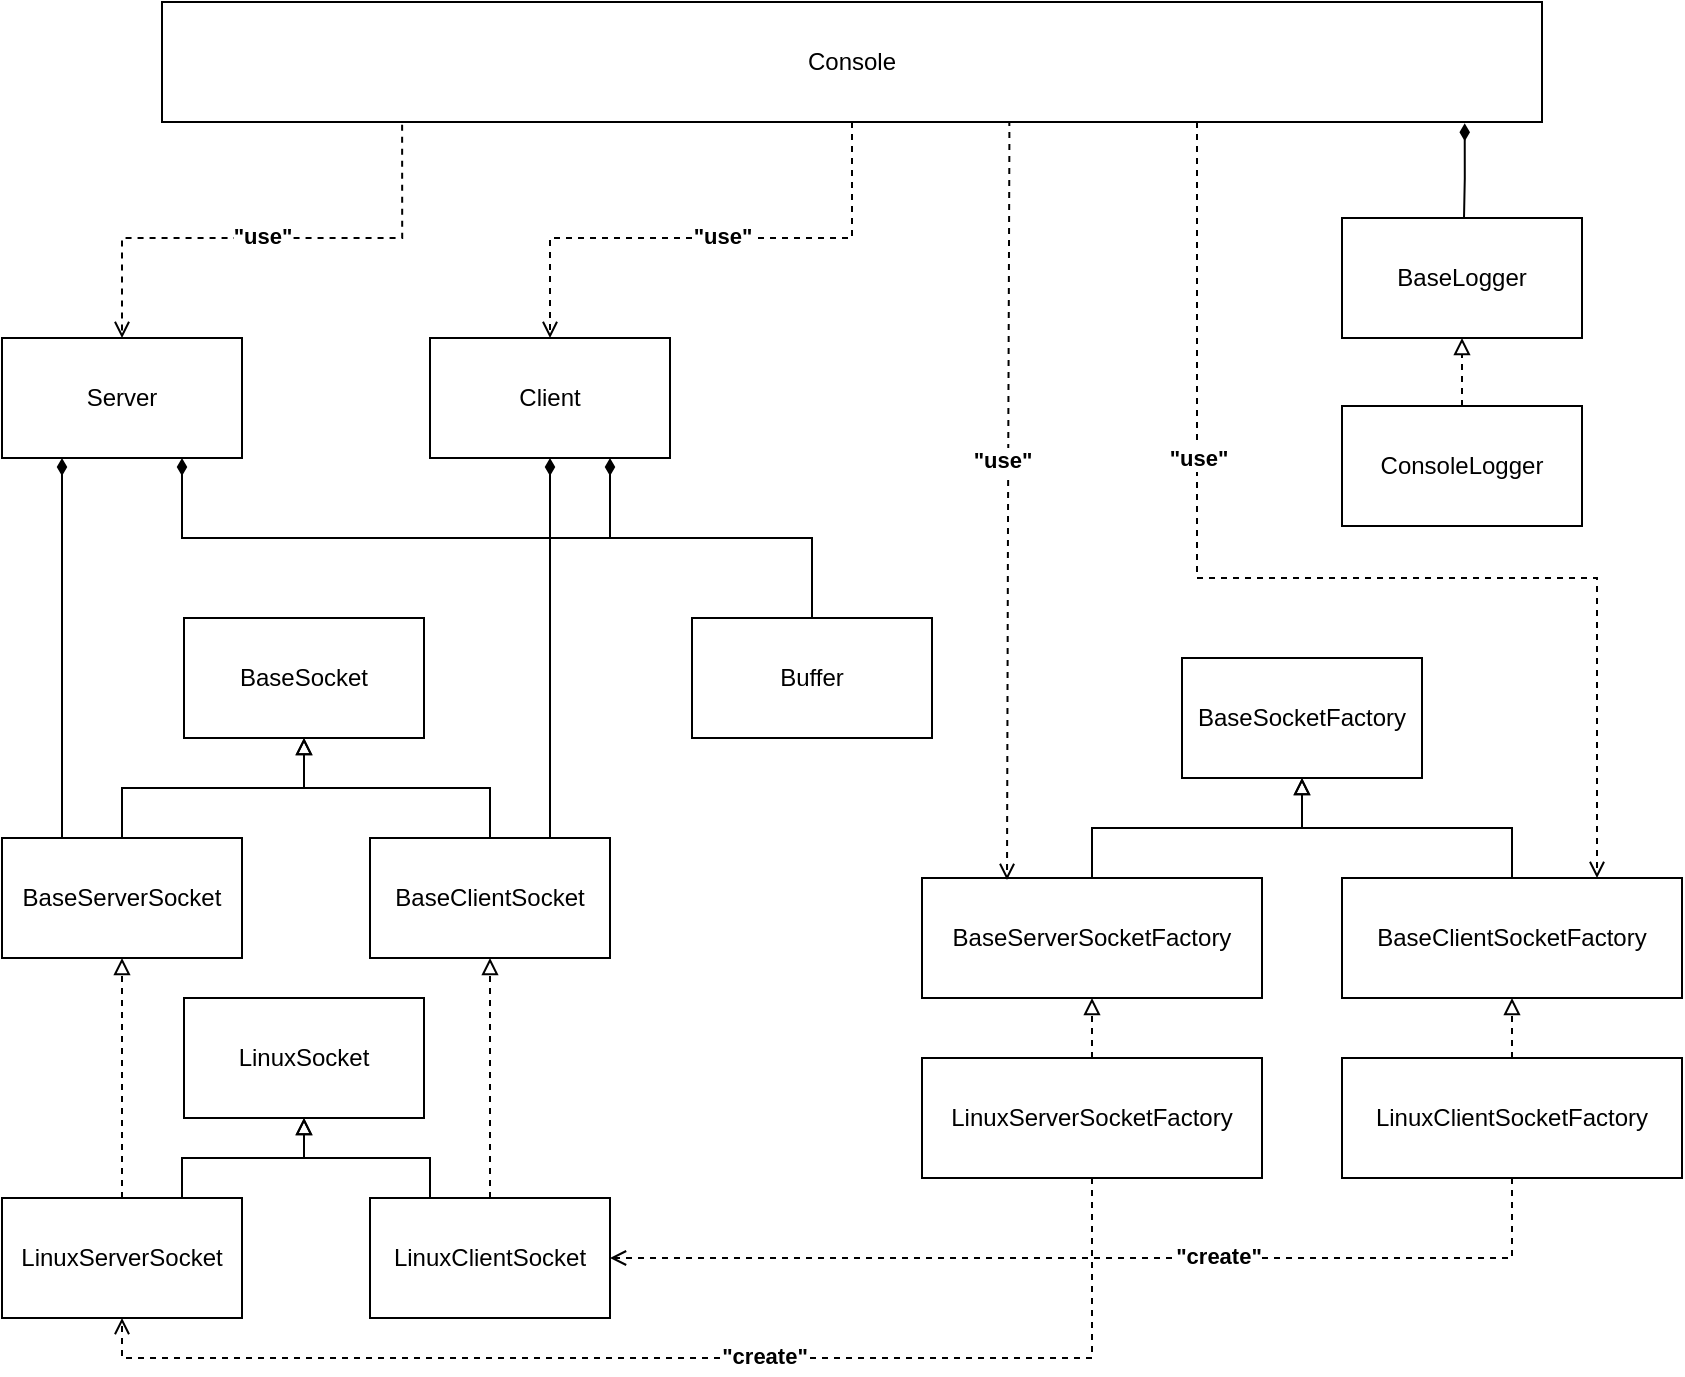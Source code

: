 <mxfile version="24.7.6">
  <diagram name="Page-1" id="MKxAHKJy4eckgnvQ1jzk">
    <mxGraphModel grid="1" page="1" gridSize="10" guides="1" tooltips="1" connect="1" arrows="1" fold="1" pageScale="1" pageWidth="827" pageHeight="1169" math="0" shadow="0">
      <root>
        <mxCell id="0" />
        <mxCell id="1" parent="0" />
        <mxCell id="K2Ar3N3fbyWXfkPtJl5y-1" value="BaseSocket" style="rounded=0;whiteSpace=wrap;html=1;" vertex="1" parent="1">
          <mxGeometry x="321" y="140" width="120" height="60" as="geometry" />
        </mxCell>
        <mxCell id="K2Ar3N3fbyWXfkPtJl5y-8" style="edgeStyle=orthogonalEdgeStyle;rounded=0;orthogonalLoop=1;jettySize=auto;html=1;exitX=0.5;exitY=0;exitDx=0;exitDy=0;entryX=0.5;entryY=1;entryDx=0;entryDy=0;endArrow=block;endFill=0;" edge="1" parent="1" source="K2Ar3N3fbyWXfkPtJl5y-2" target="K2Ar3N3fbyWXfkPtJl5y-1">
          <mxGeometry relative="1" as="geometry" />
        </mxCell>
        <mxCell id="fmRBtRd1B92gkLs5Mzk1-1" style="edgeStyle=orthogonalEdgeStyle;rounded=0;orthogonalLoop=1;jettySize=auto;html=1;exitX=0.25;exitY=0;exitDx=0;exitDy=0;entryX=0.25;entryY=1;entryDx=0;entryDy=0;endArrow=diamondThin;endFill=1;" edge="1" parent="1" source="K2Ar3N3fbyWXfkPtJl5y-2" target="sBQ4OPQ4IkBZ1lPpE5tY-2">
          <mxGeometry relative="1" as="geometry" />
        </mxCell>
        <mxCell id="K2Ar3N3fbyWXfkPtJl5y-2" value="BaseServerSocket" style="rounded=0;whiteSpace=wrap;html=1;" vertex="1" parent="1">
          <mxGeometry x="230" y="250" width="120" height="60" as="geometry" />
        </mxCell>
        <mxCell id="K2Ar3N3fbyWXfkPtJl5y-10" style="edgeStyle=orthogonalEdgeStyle;rounded=0;orthogonalLoop=1;jettySize=auto;html=1;exitX=0.5;exitY=0;exitDx=0;exitDy=0;entryX=0.5;entryY=1;entryDx=0;entryDy=0;endArrow=block;endFill=0;" edge="1" parent="1" source="K2Ar3N3fbyWXfkPtJl5y-4" target="K2Ar3N3fbyWXfkPtJl5y-1">
          <mxGeometry relative="1" as="geometry" />
        </mxCell>
        <mxCell id="K2Ar3N3fbyWXfkPtJl5y-4" value="BaseClientSocket" style="rounded=0;whiteSpace=wrap;html=1;" vertex="1" parent="1">
          <mxGeometry x="414" y="250" width="120" height="60" as="geometry" />
        </mxCell>
        <mxCell id="K2Ar3N3fbyWXfkPtJl5y-15" style="edgeStyle=orthogonalEdgeStyle;rounded=0;orthogonalLoop=1;jettySize=auto;html=1;exitX=0.5;exitY=0;exitDx=0;exitDy=0;entryX=0.5;entryY=1;entryDx=0;entryDy=0;endArrow=block;endFill=0;dashed=1;" edge="1" parent="1" source="K2Ar3N3fbyWXfkPtJl5y-12" target="K2Ar3N3fbyWXfkPtJl5y-2">
          <mxGeometry relative="1" as="geometry">
            <Array as="points">
              <mxPoint x="290" y="330" />
              <mxPoint x="290" y="330" />
            </Array>
          </mxGeometry>
        </mxCell>
        <mxCell id="sBQ4OPQ4IkBZ1lPpE5tY-35" style="edgeStyle=orthogonalEdgeStyle;rounded=0;orthogonalLoop=1;jettySize=auto;html=1;exitX=0.75;exitY=0;exitDx=0;exitDy=0;entryX=0.5;entryY=1;entryDx=0;entryDy=0;endArrow=block;endFill=0;" edge="1" parent="1" source="K2Ar3N3fbyWXfkPtJl5y-12" target="K2Ar3N3fbyWXfkPtJl5y-17">
          <mxGeometry relative="1" as="geometry" />
        </mxCell>
        <mxCell id="K2Ar3N3fbyWXfkPtJl5y-12" value="LinuxServerSocket" style="rounded=0;whiteSpace=wrap;html=1;" vertex="1" parent="1">
          <mxGeometry x="230" y="430" width="120" height="60" as="geometry" />
        </mxCell>
        <mxCell id="K2Ar3N3fbyWXfkPtJl5y-16" style="edgeStyle=orthogonalEdgeStyle;rounded=0;orthogonalLoop=1;jettySize=auto;html=1;exitX=0.5;exitY=0;exitDx=0;exitDy=0;entryX=0.5;entryY=1;entryDx=0;entryDy=0;dashed=1;endArrow=block;endFill=0;" edge="1" parent="1" source="K2Ar3N3fbyWXfkPtJl5y-13" target="K2Ar3N3fbyWXfkPtJl5y-4">
          <mxGeometry relative="1" as="geometry">
            <Array as="points">
              <mxPoint x="474" y="340" />
              <mxPoint x="474" y="340" />
            </Array>
          </mxGeometry>
        </mxCell>
        <mxCell id="sBQ4OPQ4IkBZ1lPpE5tY-36" style="edgeStyle=orthogonalEdgeStyle;rounded=0;orthogonalLoop=1;jettySize=auto;html=1;exitX=0.25;exitY=0;exitDx=0;exitDy=0;entryX=0.5;entryY=1;entryDx=0;entryDy=0;endArrow=block;endFill=0;" edge="1" parent="1" source="K2Ar3N3fbyWXfkPtJl5y-13" target="K2Ar3N3fbyWXfkPtJl5y-17">
          <mxGeometry relative="1" as="geometry" />
        </mxCell>
        <mxCell id="K2Ar3N3fbyWXfkPtJl5y-13" value="LinuxClientSocket" style="rounded=0;whiteSpace=wrap;html=1;" vertex="1" parent="1">
          <mxGeometry x="414" y="430" width="120" height="60" as="geometry" />
        </mxCell>
        <mxCell id="K2Ar3N3fbyWXfkPtJl5y-17" value="LinuxSocket" style="rounded=0;whiteSpace=wrap;html=1;" vertex="1" parent="1">
          <mxGeometry x="321" y="330" width="120" height="60" as="geometry" />
        </mxCell>
        <mxCell id="K2Ar3N3fbyWXfkPtJl5y-22" value="BaseSocketFactory" style="rounded=0;whiteSpace=wrap;html=1;" vertex="1" parent="1">
          <mxGeometry x="820" y="160" width="120" height="60" as="geometry" />
        </mxCell>
        <mxCell id="K2Ar3N3fbyWXfkPtJl5y-29" style="edgeStyle=orthogonalEdgeStyle;rounded=0;orthogonalLoop=1;jettySize=auto;html=1;exitX=0.5;exitY=0;exitDx=0;exitDy=0;entryX=0.5;entryY=1;entryDx=0;entryDy=0;endArrow=block;endFill=0;" edge="1" parent="1" source="K2Ar3N3fbyWXfkPtJl5y-23" target="K2Ar3N3fbyWXfkPtJl5y-22">
          <mxGeometry relative="1" as="geometry" />
        </mxCell>
        <mxCell id="K2Ar3N3fbyWXfkPtJl5y-23" value="BaseServerSocketFactory" style="rounded=0;whiteSpace=wrap;html=1;" vertex="1" parent="1">
          <mxGeometry x="690" y="270" width="170" height="60" as="geometry" />
        </mxCell>
        <mxCell id="K2Ar3N3fbyWXfkPtJl5y-30" style="edgeStyle=orthogonalEdgeStyle;rounded=0;orthogonalLoop=1;jettySize=auto;html=1;exitX=0.5;exitY=0;exitDx=0;exitDy=0;entryX=0.5;entryY=1;entryDx=0;entryDy=0;endArrow=block;endFill=0;" edge="1" parent="1" source="K2Ar3N3fbyWXfkPtJl5y-26" target="K2Ar3N3fbyWXfkPtJl5y-22">
          <mxGeometry relative="1" as="geometry" />
        </mxCell>
        <mxCell id="K2Ar3N3fbyWXfkPtJl5y-26" value="BaseClientSocketFactory" style="rounded=0;whiteSpace=wrap;html=1;" vertex="1" parent="1">
          <mxGeometry x="900" y="270" width="170" height="60" as="geometry" />
        </mxCell>
        <mxCell id="K2Ar3N3fbyWXfkPtJl5y-35" style="edgeStyle=orthogonalEdgeStyle;rounded=0;orthogonalLoop=1;jettySize=auto;html=1;exitX=0.5;exitY=0;exitDx=0;exitDy=0;entryX=0.5;entryY=1;entryDx=0;entryDy=0;endArrow=block;endFill=0;dashed=1;" edge="1" parent="1" source="K2Ar3N3fbyWXfkPtJl5y-34" target="K2Ar3N3fbyWXfkPtJl5y-23">
          <mxGeometry relative="1" as="geometry" />
        </mxCell>
        <mxCell id="sBQ4OPQ4IkBZ1lPpE5tY-44" style="edgeStyle=orthogonalEdgeStyle;rounded=0;orthogonalLoop=1;jettySize=auto;html=1;exitX=0.5;exitY=1;exitDx=0;exitDy=0;entryX=0.5;entryY=1;entryDx=0;entryDy=0;endArrow=open;endFill=0;dashed=1;" edge="1" parent="1" source="K2Ar3N3fbyWXfkPtJl5y-34" target="K2Ar3N3fbyWXfkPtJl5y-12">
          <mxGeometry relative="1" as="geometry" />
        </mxCell>
        <mxCell id="sBQ4OPQ4IkBZ1lPpE5tY-45" value="&quot;create&quot;" style="edgeLabel;html=1;align=center;verticalAlign=middle;resizable=0;points=[];fontStyle=1" connectable="0" vertex="1" parent="sBQ4OPQ4IkBZ1lPpE5tY-44">
          <mxGeometry x="-0.168" y="3" relative="1" as="geometry">
            <mxPoint x="-7" y="-4" as="offset" />
          </mxGeometry>
        </mxCell>
        <mxCell id="K2Ar3N3fbyWXfkPtJl5y-34" value="LinuxServerSocketFactory" style="rounded=0;whiteSpace=wrap;html=1;" vertex="1" parent="1">
          <mxGeometry x="690" y="360" width="170" height="60" as="geometry" />
        </mxCell>
        <mxCell id="K2Ar3N3fbyWXfkPtJl5y-37" style="edgeStyle=orthogonalEdgeStyle;rounded=0;orthogonalLoop=1;jettySize=auto;html=1;exitX=0.5;exitY=0;exitDx=0;exitDy=0;entryX=0.5;entryY=1;entryDx=0;entryDy=0;endArrow=block;endFill=0;dashed=1;" edge="1" parent="1" source="K2Ar3N3fbyWXfkPtJl5y-36" target="K2Ar3N3fbyWXfkPtJl5y-26">
          <mxGeometry relative="1" as="geometry" />
        </mxCell>
        <mxCell id="sBQ4OPQ4IkBZ1lPpE5tY-43" style="edgeStyle=orthogonalEdgeStyle;rounded=0;orthogonalLoop=1;jettySize=auto;html=1;exitX=0.5;exitY=1;exitDx=0;exitDy=0;entryX=1;entryY=0.5;entryDx=0;entryDy=0;endArrow=open;endFill=0;dashed=1;" edge="1" parent="1" source="K2Ar3N3fbyWXfkPtJl5y-36" target="K2Ar3N3fbyWXfkPtJl5y-13">
          <mxGeometry relative="1" as="geometry" />
        </mxCell>
        <mxCell id="sBQ4OPQ4IkBZ1lPpE5tY-46" value="&quot;create&quot;" style="edgeLabel;html=1;align=center;verticalAlign=middle;resizable=0;points=[];fontStyle=1" connectable="0" vertex="1" parent="sBQ4OPQ4IkBZ1lPpE5tY-43">
          <mxGeometry x="-0.236" y="1" relative="1" as="geometry">
            <mxPoint y="-2" as="offset" />
          </mxGeometry>
        </mxCell>
        <mxCell id="K2Ar3N3fbyWXfkPtJl5y-36" value="LinuxClientSocketFactory" style="rounded=0;whiteSpace=wrap;html=1;" vertex="1" parent="1">
          <mxGeometry x="900" y="360" width="170" height="60" as="geometry" />
        </mxCell>
        <mxCell id="K2Ar3N3fbyWXfkPtJl5y-38" value="BaseLogger" style="rounded=0;whiteSpace=wrap;html=1;" vertex="1" parent="1">
          <mxGeometry x="900" y="-60" width="120" height="60" as="geometry" />
        </mxCell>
        <mxCell id="K2Ar3N3fbyWXfkPtJl5y-40" style="edgeStyle=orthogonalEdgeStyle;rounded=0;orthogonalLoop=1;jettySize=auto;html=1;exitX=0.5;exitY=0;exitDx=0;exitDy=0;entryX=0.5;entryY=1;entryDx=0;entryDy=0;endArrow=block;endFill=0;dashed=1;" edge="1" parent="1" source="K2Ar3N3fbyWXfkPtJl5y-39" target="K2Ar3N3fbyWXfkPtJl5y-38">
          <mxGeometry relative="1" as="geometry" />
        </mxCell>
        <mxCell id="K2Ar3N3fbyWXfkPtJl5y-39" value="ConsoleLogger" style="rounded=0;whiteSpace=wrap;html=1;" vertex="1" parent="1">
          <mxGeometry x="900" y="34" width="120" height="60" as="geometry" />
        </mxCell>
        <mxCell id="sBQ4OPQ4IkBZ1lPpE5tY-1" value="Buffer" style="rounded=0;whiteSpace=wrap;html=1;" vertex="1" parent="1">
          <mxGeometry x="575" y="140" width="120" height="60" as="geometry" />
        </mxCell>
        <mxCell id="sBQ4OPQ4IkBZ1lPpE5tY-25" style="edgeStyle=orthogonalEdgeStyle;rounded=0;orthogonalLoop=1;jettySize=auto;html=1;exitX=0.75;exitY=1;exitDx=0;exitDy=0;entryX=0.5;entryY=0;entryDx=0;entryDy=0;endArrow=none;endFill=0;startArrow=diamondThin;startFill=1;" edge="1" parent="1" source="sBQ4OPQ4IkBZ1lPpE5tY-2" target="sBQ4OPQ4IkBZ1lPpE5tY-1">
          <mxGeometry relative="1" as="geometry">
            <Array as="points">
              <mxPoint x="320" y="100" />
              <mxPoint x="635" y="100" />
            </Array>
          </mxGeometry>
        </mxCell>
        <mxCell id="sBQ4OPQ4IkBZ1lPpE5tY-2" value="Server" style="rounded=0;whiteSpace=wrap;html=1;" vertex="1" parent="1">
          <mxGeometry x="230" width="120" height="60" as="geometry" />
        </mxCell>
        <mxCell id="sBQ4OPQ4IkBZ1lPpE5tY-22" style="edgeStyle=orthogonalEdgeStyle;rounded=0;orthogonalLoop=1;jettySize=auto;html=1;exitX=0.5;exitY=1;exitDx=0;exitDy=0;entryX=0.75;entryY=0;entryDx=0;entryDy=0;endArrow=none;endFill=0;startArrow=diamondThin;startFill=1;" edge="1" parent="1" source="sBQ4OPQ4IkBZ1lPpE5tY-3" target="K2Ar3N3fbyWXfkPtJl5y-4">
          <mxGeometry relative="1" as="geometry" />
        </mxCell>
        <mxCell id="sBQ4OPQ4IkBZ1lPpE5tY-27" style="edgeStyle=orthogonalEdgeStyle;rounded=0;orthogonalLoop=1;jettySize=auto;html=1;exitX=0.75;exitY=1;exitDx=0;exitDy=0;entryX=0.5;entryY=0;entryDx=0;entryDy=0;endArrow=none;endFill=0;startArrow=diamondThin;startFill=1;" edge="1" parent="1" source="sBQ4OPQ4IkBZ1lPpE5tY-3" target="sBQ4OPQ4IkBZ1lPpE5tY-1">
          <mxGeometry relative="1" as="geometry" />
        </mxCell>
        <mxCell id="sBQ4OPQ4IkBZ1lPpE5tY-3" value="Client" style="rounded=0;whiteSpace=wrap;html=1;" vertex="1" parent="1">
          <mxGeometry x="444" width="120" height="60" as="geometry" />
        </mxCell>
        <mxCell id="sBQ4OPQ4IkBZ1lPpE5tY-28" style="edgeStyle=orthogonalEdgeStyle;rounded=0;orthogonalLoop=1;jettySize=auto;html=1;exitX=0.174;exitY=1.022;exitDx=0;exitDy=0;entryX=0.5;entryY=0;entryDx=0;entryDy=0;endArrow=open;endFill=0;dashed=1;exitPerimeter=0;" edge="1" parent="1" source="sBQ4OPQ4IkBZ1lPpE5tY-8" target="sBQ4OPQ4IkBZ1lPpE5tY-2">
          <mxGeometry relative="1" as="geometry">
            <Array as="points">
              <mxPoint x="430" y="-50" />
              <mxPoint x="290" y="-50" />
            </Array>
          </mxGeometry>
        </mxCell>
        <mxCell id="sBQ4OPQ4IkBZ1lPpE5tY-37" value="&quot;use&quot;" style="edgeLabel;html=1;align=center;verticalAlign=middle;resizable=0;points=[];fontStyle=1" connectable="0" vertex="1" parent="sBQ4OPQ4IkBZ1lPpE5tY-28">
          <mxGeometry x="0.043" y="-1" relative="1" as="geometry">
            <mxPoint x="1" as="offset" />
          </mxGeometry>
        </mxCell>
        <mxCell id="sBQ4OPQ4IkBZ1lPpE5tY-29" style="edgeStyle=orthogonalEdgeStyle;rounded=0;orthogonalLoop=1;jettySize=auto;html=1;exitX=0.5;exitY=1;exitDx=0;exitDy=0;entryX=0.5;entryY=0;entryDx=0;entryDy=0;endArrow=open;endFill=0;dashed=1;" edge="1" parent="1" source="sBQ4OPQ4IkBZ1lPpE5tY-8" target="sBQ4OPQ4IkBZ1lPpE5tY-3">
          <mxGeometry relative="1" as="geometry">
            <Array as="points">
              <mxPoint x="655" y="-50" />
              <mxPoint x="504" y="-50" />
            </Array>
          </mxGeometry>
        </mxCell>
        <mxCell id="sBQ4OPQ4IkBZ1lPpE5tY-38" value="&quot;use&quot;" style="edgeLabel;html=1;align=center;verticalAlign=middle;resizable=0;points=[];fontStyle=1" connectable="0" vertex="1" parent="sBQ4OPQ4IkBZ1lPpE5tY-29">
          <mxGeometry x="-0.358" relative="1" as="geometry">
            <mxPoint x="-40" y="-1" as="offset" />
          </mxGeometry>
        </mxCell>
        <mxCell id="sBQ4OPQ4IkBZ1lPpE5tY-30" style="edgeStyle=orthogonalEdgeStyle;rounded=0;orthogonalLoop=1;jettySize=auto;html=1;exitX=0.614;exitY=0.983;exitDx=0;exitDy=0;entryX=0.25;entryY=0;entryDx=0;entryDy=0;endArrow=open;endFill=0;dashed=1;exitPerimeter=0;" edge="1" parent="1" source="sBQ4OPQ4IkBZ1lPpE5tY-8">
          <mxGeometry relative="1" as="geometry">
            <Array as="points">
              <mxPoint x="734" y="-99" />
              <mxPoint x="733" y="-99" />
              <mxPoint x="733" y="91" />
              <mxPoint x="733" y="91" />
            </Array>
            <mxPoint x="827.5" y="-108" as="sourcePoint" />
            <mxPoint x="732.5" y="271" as="targetPoint" />
          </mxGeometry>
        </mxCell>
        <mxCell id="sBQ4OPQ4IkBZ1lPpE5tY-39" value="&quot;use&quot;" style="edgeLabel;html=1;align=center;verticalAlign=middle;resizable=0;points=[];fontStyle=1" connectable="0" vertex="1" parent="sBQ4OPQ4IkBZ1lPpE5tY-30">
          <mxGeometry x="0.162" y="-3" relative="1" as="geometry">
            <mxPoint y="-51" as="offset" />
          </mxGeometry>
        </mxCell>
        <mxCell id="sBQ4OPQ4IkBZ1lPpE5tY-31" style="edgeStyle=orthogonalEdgeStyle;rounded=0;orthogonalLoop=1;jettySize=auto;html=1;exitX=0.75;exitY=1;exitDx=0;exitDy=0;entryX=0.75;entryY=0;entryDx=0;entryDy=0;endArrow=open;endFill=0;dashed=1;" edge="1" parent="1" source="sBQ4OPQ4IkBZ1lPpE5tY-8" target="K2Ar3N3fbyWXfkPtJl5y-26">
          <mxGeometry relative="1" as="geometry">
            <Array as="points">
              <mxPoint x="828" y="120" />
              <mxPoint x="1028" y="120" />
            </Array>
          </mxGeometry>
        </mxCell>
        <mxCell id="sBQ4OPQ4IkBZ1lPpE5tY-40" value="&quot;use&quot;" style="edgeLabel;html=1;align=center;verticalAlign=middle;resizable=0;points=[];fontStyle=1" connectable="0" vertex="1" parent="sBQ4OPQ4IkBZ1lPpE5tY-31">
          <mxGeometry x="0.074" y="1" relative="1" as="geometry">
            <mxPoint x="-82" y="-59" as="offset" />
          </mxGeometry>
        </mxCell>
        <mxCell id="sBQ4OPQ4IkBZ1lPpE5tY-32" style="edgeStyle=orthogonalEdgeStyle;rounded=0;orthogonalLoop=1;jettySize=auto;html=1;exitX=0.944;exitY=1.01;exitDx=0;exitDy=0;entryX=0.5;entryY=0;entryDx=0;entryDy=0;endArrow=none;endFill=0;startArrow=diamondThin;startFill=1;exitPerimeter=0;" edge="1" parent="1" source="sBQ4OPQ4IkBZ1lPpE5tY-8" target="K2Ar3N3fbyWXfkPtJl5y-38">
          <mxGeometry relative="1" as="geometry">
            <Array as="points">
              <mxPoint x="961" y="-80" />
              <mxPoint x="961" y="-50" />
            </Array>
          </mxGeometry>
        </mxCell>
        <mxCell id="sBQ4OPQ4IkBZ1lPpE5tY-8" value="Console" style="rounded=0;whiteSpace=wrap;html=1;" vertex="1" parent="1">
          <mxGeometry x="310" y="-168" width="690" height="60" as="geometry" />
        </mxCell>
      </root>
    </mxGraphModel>
  </diagram>
</mxfile>
